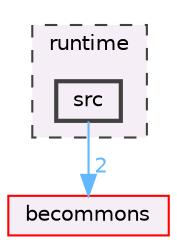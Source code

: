digraph "src"
{
 // LATEX_PDF_SIZE
  bgcolor="transparent";
  edge [fontname=Helvetica,fontsize=10,labelfontname=Helvetica,labelfontsize=10];
  node [fontname=Helvetica,fontsize=10,shape=box,height=0.2,width=0.4];
  compound=true
  subgraph clusterdir_cb031e414f281a658b23dddb30bb9d2c {
    graph [ bgcolor="#f6eef6", pencolor="grey25", label="runtime", fontname=Helvetica,fontsize=10 style="filled,dashed", URL="dir_cb031e414f281a658b23dddb30bb9d2c.html",tooltip=""]
  dir_c2826f37176a201ceba37bdee7e7215a [label="src", fillcolor="#f6eef6", color="grey25", style="filled,bold", URL="dir_c2826f37176a201ceba37bdee7e7215a.html",tooltip=""];
  }
  dir_0394786a11e0dfde3dca27fdccf84bfd [label="becommons", fillcolor="#f6eef6", color="red", style="filled", URL="dir_0394786a11e0dfde3dca27fdccf84bfd.html",tooltip=""];
  dir_c2826f37176a201ceba37bdee7e7215a->dir_0394786a11e0dfde3dca27fdccf84bfd [headlabel="2", labeldistance=1.5 headhref="dir_000029_000006.html" href="dir_000029_000006.html" color="steelblue1" fontcolor="steelblue1"];
}
